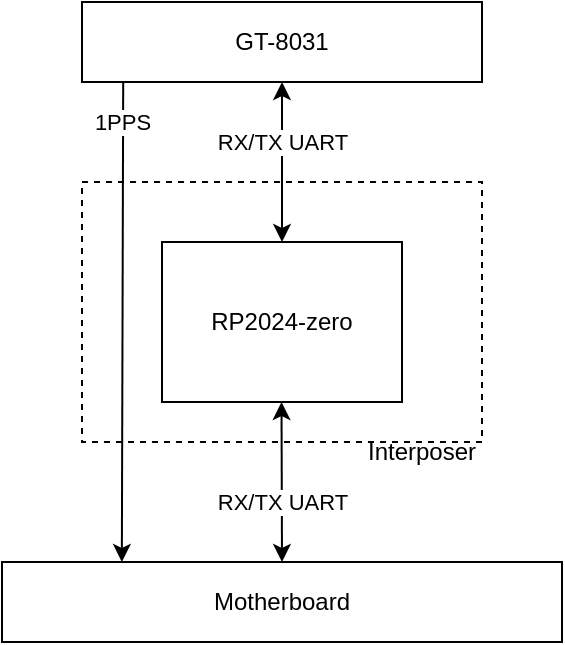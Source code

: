 <mxfile version="21.5.1" type="device">
  <diagram name="Page-1" id="LW39iA0Qqp4PXGTnVres">
    <mxGraphModel dx="954" dy="655" grid="1" gridSize="10" guides="1" tooltips="1" connect="1" arrows="1" fold="1" page="1" pageScale="1" pageWidth="850" pageHeight="1100" math="0" shadow="0">
      <root>
        <mxCell id="0" />
        <mxCell id="1" parent="0" />
        <mxCell id="sVyqU3IEfNc8KCybGjE4-1" value="GT-8031" style="rounded=0;whiteSpace=wrap;html=1;" vertex="1" parent="1">
          <mxGeometry x="280" y="120" width="200" height="40" as="geometry" />
        </mxCell>
        <mxCell id="sVyqU3IEfNc8KCybGjE4-2" value="RP2024-zero" style="rounded=0;whiteSpace=wrap;html=1;" vertex="1" parent="1">
          <mxGeometry x="320" y="240" width="120" height="80" as="geometry" />
        </mxCell>
        <mxCell id="sVyqU3IEfNc8KCybGjE4-3" value="" style="endArrow=classic;startArrow=classic;html=1;rounded=0;entryX=0.5;entryY=1;entryDx=0;entryDy=0;exitX=0.5;exitY=0;exitDx=0;exitDy=0;" edge="1" parent="1" source="sVyqU3IEfNc8KCybGjE4-2" target="sVyqU3IEfNc8KCybGjE4-1">
          <mxGeometry width="50" height="50" relative="1" as="geometry">
            <mxPoint x="210" y="320" as="sourcePoint" />
            <mxPoint x="260" y="270" as="targetPoint" />
          </mxGeometry>
        </mxCell>
        <mxCell id="sVyqU3IEfNc8KCybGjE4-4" value="RX/TX UART" style="edgeLabel;html=1;align=center;verticalAlign=middle;resizable=0;points=[];" vertex="1" connectable="0" parent="sVyqU3IEfNc8KCybGjE4-3">
          <mxGeometry x="0.1" relative="1" as="geometry">
            <mxPoint y="-6" as="offset" />
          </mxGeometry>
        </mxCell>
        <mxCell id="sVyqU3IEfNc8KCybGjE4-5" value="Motherboard" style="rounded=0;whiteSpace=wrap;html=1;" vertex="1" parent="1">
          <mxGeometry x="240" y="400" width="280" height="40" as="geometry" />
        </mxCell>
        <mxCell id="sVyqU3IEfNc8KCybGjE4-6" value="" style="endArrow=classic;startArrow=classic;html=1;rounded=0;entryX=0.5;entryY=1;entryDx=0;entryDy=0;exitX=0.5;exitY=0;exitDx=0;exitDy=0;exitPerimeter=0;" edge="1" parent="1" source="sVyqU3IEfNc8KCybGjE4-5">
          <mxGeometry width="50" height="50" relative="1" as="geometry">
            <mxPoint x="379.75" y="360" as="sourcePoint" />
            <mxPoint x="379.75" y="320" as="targetPoint" />
          </mxGeometry>
        </mxCell>
        <mxCell id="sVyqU3IEfNc8KCybGjE4-7" value="RX/TX UART" style="edgeLabel;html=1;align=center;verticalAlign=middle;resizable=0;points=[];" vertex="1" connectable="0" parent="sVyqU3IEfNc8KCybGjE4-6">
          <mxGeometry x="0.1" relative="1" as="geometry">
            <mxPoint y="14" as="offset" />
          </mxGeometry>
        </mxCell>
        <mxCell id="sVyqU3IEfNc8KCybGjE4-9" value="" style="endArrow=classic;html=1;rounded=0;exitX=0.103;exitY=1.013;exitDx=0;exitDy=0;exitPerimeter=0;entryX=0.214;entryY=0;entryDx=0;entryDy=0;entryPerimeter=0;" edge="1" parent="1" source="sVyqU3IEfNc8KCybGjE4-1" target="sVyqU3IEfNc8KCybGjE4-5">
          <mxGeometry width="50" height="50" relative="1" as="geometry">
            <mxPoint x="180" y="320" as="sourcePoint" />
            <mxPoint x="230" y="270" as="targetPoint" />
          </mxGeometry>
        </mxCell>
        <mxCell id="sVyqU3IEfNc8KCybGjE4-10" value="1PPS" style="edgeLabel;html=1;align=center;verticalAlign=middle;resizable=0;points=[];" vertex="1" connectable="0" parent="sVyqU3IEfNc8KCybGjE4-9">
          <mxGeometry x="0.449" relative="1" as="geometry">
            <mxPoint y="-154" as="offset" />
          </mxGeometry>
        </mxCell>
        <mxCell id="sVyqU3IEfNc8KCybGjE4-12" value="" style="rounded=0;whiteSpace=wrap;html=1;fillColor=none;dashed=1;" vertex="1" parent="1">
          <mxGeometry x="280" y="210" width="200" height="130" as="geometry" />
        </mxCell>
        <mxCell id="sVyqU3IEfNc8KCybGjE4-15" value="Interposer" style="text;html=1;strokeColor=none;fillColor=none;align=center;verticalAlign=middle;whiteSpace=wrap;rounded=0;" vertex="1" parent="1">
          <mxGeometry x="420" y="330" width="60" height="30" as="geometry" />
        </mxCell>
      </root>
    </mxGraphModel>
  </diagram>
</mxfile>
